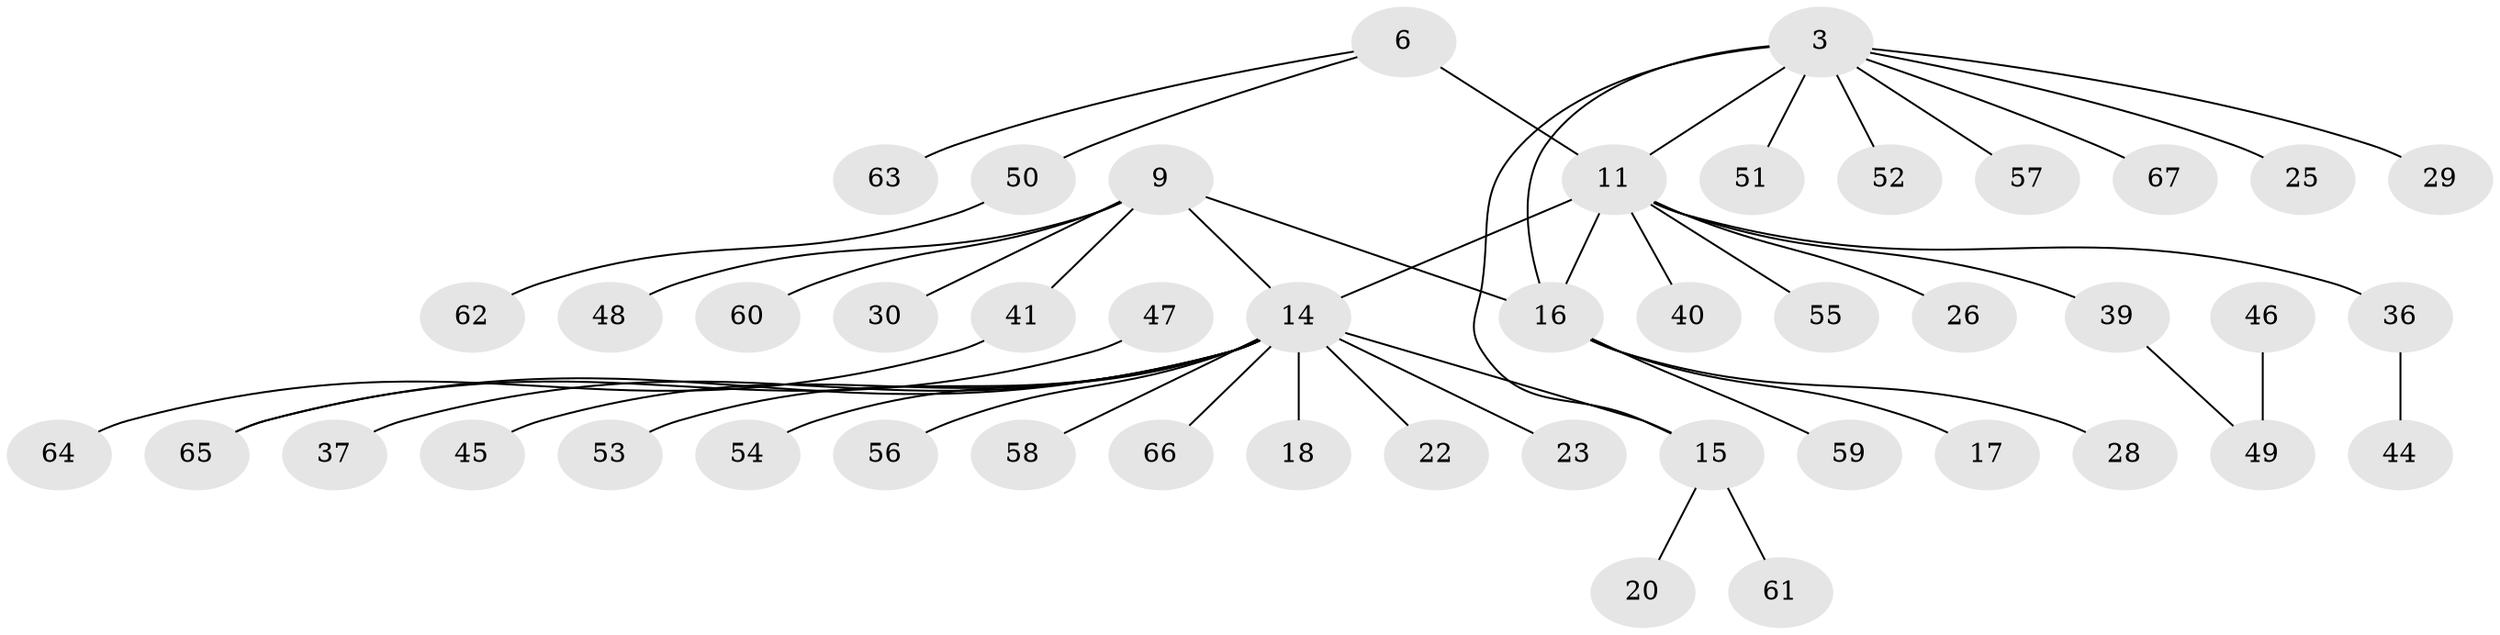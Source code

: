 // original degree distribution, {3: 0.1044776119402985, 7: 0.029850746268656716, 6: 0.029850746268656716, 5: 0.05970149253731343, 4: 0.014925373134328358, 8: 0.014925373134328358, 9: 0.029850746268656716, 2: 0.16417910447761194, 1: 0.5522388059701493}
// Generated by graph-tools (version 1.1) at 2025/58/03/04/25 21:58:38]
// undirected, 46 vertices, 48 edges
graph export_dot {
graph [start="1"]
  node [color=gray90,style=filled];
  3 [super="+1+2"];
  6;
  9 [super="+8"];
  11 [super="+5"];
  14 [super="+13"];
  15;
  16 [super="+7+12"];
  17;
  18;
  20;
  22;
  23;
  25;
  26;
  28;
  29;
  30;
  36;
  37;
  39 [super="+21"];
  40;
  41 [super="+31"];
  44;
  45;
  46;
  47;
  48;
  49 [super="+38"];
  50 [super="+42+43"];
  51;
  52 [super="+32"];
  53;
  54;
  55;
  56;
  57;
  58 [super="+24"];
  59;
  60;
  61;
  62;
  63;
  64;
  65 [super="+35"];
  66;
  67;
  3 -- 15;
  3 -- 51;
  3 -- 57;
  3 -- 11;
  3 -- 16 [weight=2];
  3 -- 67;
  3 -- 25;
  3 -- 29;
  3 -- 52;
  6 -- 63;
  6 -- 11 [weight=2];
  6 -- 50;
  9 -- 14;
  9 -- 48;
  9 -- 60;
  9 -- 30;
  9 -- 16 [weight=2];
  9 -- 41;
  11 -- 16 [weight=4];
  11 -- 26;
  11 -- 40;
  11 -- 14 [weight=2];
  11 -- 36;
  11 -- 55;
  11 -- 39;
  14 -- 15 [weight=2];
  14 -- 23;
  14 -- 37;
  14 -- 56;
  14 -- 66;
  14 -- 45;
  14 -- 18;
  14 -- 53;
  14 -- 22;
  14 -- 54;
  14 -- 65;
  14 -- 58;
  15 -- 20;
  15 -- 61;
  16 -- 28;
  16 -- 17;
  16 -- 59;
  36 -- 44;
  39 -- 49;
  41 -- 64;
  46 -- 49;
  47 -- 65;
  50 -- 62;
}
